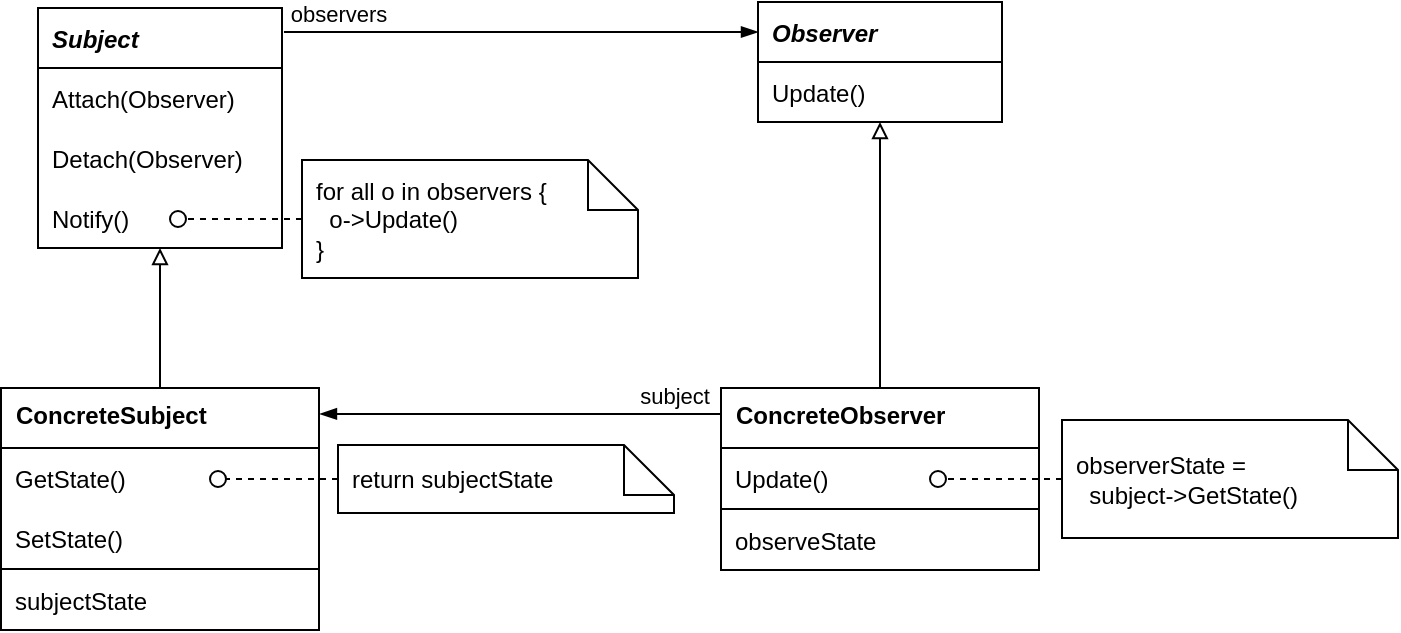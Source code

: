 <mxfile version="21.2.8" type="device">
  <diagram name="Page-1" id="PIuu7946lPg5kw2vCJBV">
    <mxGraphModel dx="1026" dy="687" grid="1" gridSize="10" guides="1" tooltips="1" connect="1" arrows="1" fold="1" page="1" pageScale="1" pageWidth="850" pageHeight="1100" math="0" shadow="0">
      <root>
        <mxCell id="0" />
        <mxCell id="1" parent="0" />
        <mxCell id="wz_JJlgSjnMHxndVcrpG-1" value="Subject" style="swimlane;fontStyle=3;childLayout=stackLayout;horizontal=1;startSize=30;fillColor=none;horizontalStack=0;resizeParent=1;resizeParentMax=0;resizeLast=0;collapsible=0;marginBottom=0;fontSize=12;swimlaneHead=1;swimlaneBody=1;connectable=1;allowArrows=1;dropTarget=1;align=left;spacingLeft=5;" vertex="1" parent="1">
          <mxGeometry x="100" y="220" width="122" height="120" as="geometry">
            <mxRectangle x="245" y="370" width="90" height="26" as="alternateBounds" />
          </mxGeometry>
        </mxCell>
        <mxCell id="wz_JJlgSjnMHxndVcrpG-2" value="Attach(Observer)" style="text;strokeColor=none;fillColor=none;align=left;verticalAlign=middle;spacingLeft=5;spacingRight=4;overflow=hidden;rotatable=0;points=[[0,0.5],[1,0.5]];portConstraint=eastwest;fontSize=12;fontStyle=0;connectable=0;" vertex="1" parent="wz_JJlgSjnMHxndVcrpG-1">
          <mxGeometry y="30" width="122" height="30" as="geometry" />
        </mxCell>
        <mxCell id="wz_JJlgSjnMHxndVcrpG-3" value="Detach(Observer)" style="text;strokeColor=none;fillColor=none;align=left;verticalAlign=middle;spacingLeft=5;spacingRight=4;overflow=hidden;rotatable=0;points=[[0,0.5],[1,0.5]];portConstraint=eastwest;fontSize=12;fontStyle=0;connectable=0;" vertex="1" parent="wz_JJlgSjnMHxndVcrpG-1">
          <mxGeometry y="60" width="122" height="30" as="geometry" />
        </mxCell>
        <mxCell id="wz_JJlgSjnMHxndVcrpG-4" value="Notify()" style="text;strokeColor=none;fillColor=none;align=left;verticalAlign=middle;spacingLeft=5;spacingRight=4;overflow=hidden;rotatable=0;points=[[0,0.5],[1,0.5]];portConstraint=eastwest;fontSize=12;fontStyle=0;connectable=0;" vertex="1" parent="wz_JJlgSjnMHxndVcrpG-1">
          <mxGeometry y="90" width="122" height="30" as="geometry" />
        </mxCell>
        <mxCell id="wz_JJlgSjnMHxndVcrpG-13" value="&lt;span style=&quot;font-weight: 700;&quot;&gt;ConcreteSubject&lt;/span&gt;" style="swimlane;fontStyle=0;align=left;verticalAlign=top;childLayout=stackLayout;horizontal=1;startSize=30;horizontalStack=0;resizeParent=1;resizeParentMax=0;resizeLast=0;collapsible=0;marginBottom=0;html=1;spacingLeft=5;" vertex="1" parent="1">
          <mxGeometry x="81.5" y="410" width="159" height="121" as="geometry" />
        </mxCell>
        <mxCell id="wz_JJlgSjnMHxndVcrpG-14" value="GetState()" style="text;strokeColor=none;fillColor=none;align=left;verticalAlign=middle;spacingLeft=5;spacingRight=4;overflow=hidden;rotatable=0;points=[[0,0.5],[1,0.5]];portConstraint=eastwest;fontSize=12;fontStyle=0;connectable=0;allowArrows=0;" vertex="1" parent="wz_JJlgSjnMHxndVcrpG-13">
          <mxGeometry y="30" width="159" height="30" as="geometry" />
        </mxCell>
        <mxCell id="wz_JJlgSjnMHxndVcrpG-21" value="SetState()" style="text;strokeColor=none;fillColor=none;align=left;verticalAlign=middle;spacingLeft=5;spacingRight=4;overflow=hidden;rotatable=0;points=[[0,0.5],[1,0.5]];portConstraint=eastwest;fontSize=12;fontStyle=0;connectable=1;allowArrows=0;" vertex="1" parent="wz_JJlgSjnMHxndVcrpG-13">
          <mxGeometry y="60" width="159" height="30" as="geometry" />
        </mxCell>
        <mxCell id="wz_JJlgSjnMHxndVcrpG-15" value="" style="line;strokeWidth=1;fillColor=none;align=left;verticalAlign=middle;spacingTop=-1;spacingLeft=3;spacingRight=3;rotatable=0;labelPosition=right;points=[];portConstraint=eastwest;" vertex="1" parent="wz_JJlgSjnMHxndVcrpG-13">
          <mxGeometry y="90" width="159" height="1" as="geometry" />
        </mxCell>
        <mxCell id="wz_JJlgSjnMHxndVcrpG-16" value="subjectState" style="text;strokeColor=none;fillColor=none;align=left;verticalAlign=middle;spacingLeft=5;spacingRight=4;overflow=hidden;rotatable=0;points=[[0,0.5],[1,0.5]];portConstraint=eastwest;fontSize=12;fontStyle=0;connectable=1;allowArrows=0;" vertex="1" parent="wz_JJlgSjnMHxndVcrpG-13">
          <mxGeometry y="91" width="159" height="30" as="geometry" />
        </mxCell>
        <mxCell id="wz_JJlgSjnMHxndVcrpG-22" value="Observer" style="swimlane;fontStyle=3;childLayout=stackLayout;horizontal=1;startSize=30;fillColor=none;horizontalStack=0;resizeParent=1;resizeParentMax=0;resizeLast=0;collapsible=0;marginBottom=0;fontSize=12;swimlaneHead=1;swimlaneBody=1;connectable=1;allowArrows=1;dropTarget=1;align=left;spacingLeft=5;" vertex="1" parent="1">
          <mxGeometry x="460" y="217" width="122" height="60" as="geometry">
            <mxRectangle x="245" y="370" width="90" height="26" as="alternateBounds" />
          </mxGeometry>
        </mxCell>
        <mxCell id="wz_JJlgSjnMHxndVcrpG-23" value="Update()" style="text;strokeColor=none;fillColor=none;align=left;verticalAlign=middle;spacingLeft=5;spacingRight=4;overflow=hidden;rotatable=0;points=[[0,0.5],[1,0.5]];portConstraint=eastwest;fontSize=12;fontStyle=0;connectable=0;" vertex="1" parent="wz_JJlgSjnMHxndVcrpG-22">
          <mxGeometry y="30" width="122" height="30" as="geometry" />
        </mxCell>
        <mxCell id="wz_JJlgSjnMHxndVcrpG-26" value="&lt;span style=&quot;font-weight: 700;&quot;&gt;ConcreteObserver&lt;/span&gt;" style="swimlane;fontStyle=0;align=left;verticalAlign=top;childLayout=stackLayout;horizontal=1;startSize=30;horizontalStack=0;resizeParent=1;resizeParentMax=0;resizeLast=0;collapsible=0;marginBottom=0;html=1;spacingLeft=5;" vertex="1" parent="1">
          <mxGeometry x="441.5" y="410" width="159" height="91" as="geometry" />
        </mxCell>
        <mxCell id="wz_JJlgSjnMHxndVcrpG-27" value="Update()" style="text;strokeColor=none;fillColor=none;align=left;verticalAlign=middle;spacingLeft=5;spacingRight=4;overflow=hidden;rotatable=0;points=[[0,0.5],[1,0.5]];portConstraint=eastwest;fontSize=12;fontStyle=0;connectable=0;allowArrows=0;" vertex="1" parent="wz_JJlgSjnMHxndVcrpG-26">
          <mxGeometry y="30" width="159" height="30" as="geometry" />
        </mxCell>
        <mxCell id="wz_JJlgSjnMHxndVcrpG-29" value="" style="line;strokeWidth=1;fillColor=none;align=left;verticalAlign=middle;spacingTop=-1;spacingLeft=3;spacingRight=3;rotatable=0;labelPosition=right;points=[];portConstraint=eastwest;" vertex="1" parent="wz_JJlgSjnMHxndVcrpG-26">
          <mxGeometry y="60" width="159" height="1" as="geometry" />
        </mxCell>
        <mxCell id="wz_JJlgSjnMHxndVcrpG-30" value="observeState" style="text;strokeColor=none;fillColor=none;align=left;verticalAlign=middle;spacingLeft=5;spacingRight=4;overflow=hidden;rotatable=0;points=[[0,0.5],[1,0.5]];portConstraint=eastwest;fontSize=12;fontStyle=0;connectable=1;allowArrows=0;" vertex="1" parent="wz_JJlgSjnMHxndVcrpG-26">
          <mxGeometry y="61" width="159" height="30" as="geometry" />
        </mxCell>
        <mxCell id="wz_JJlgSjnMHxndVcrpG-31" value="" style="html=1;verticalAlign=bottom;labelBackgroundColor=none;endArrow=oval;endFill=0;endSize=8;rounded=0;fontSize=12;exitX=0;exitY=0.5;exitDx=0;exitDy=0;exitPerimeter=0;anchorPointDirection=0;dashed=1;" edge="1" source="wz_JJlgSjnMHxndVcrpG-32" parent="1">
          <mxGeometry width="160" relative="1" as="geometry">
            <mxPoint x="459" y="250.5" as="sourcePoint" />
            <mxPoint x="170" y="325.5" as="targetPoint" />
          </mxGeometry>
        </mxCell>
        <mxCell id="wz_JJlgSjnMHxndVcrpG-32" value="for all o in observers {&lt;br&gt;&amp;nbsp; o-&amp;gt;Update()&lt;br&gt;}" style="shape=note2;boundedLbl=1;whiteSpace=wrap;html=1;size=25;verticalAlign=middle;align=left;spacingLeft=5;fontSize=12;startSize=30;fillColor=none;" vertex="1" parent="1">
          <mxGeometry x="232" y="296" width="168" height="59" as="geometry" />
        </mxCell>
        <mxCell id="wz_JJlgSjnMHxndVcrpG-33" value="" style="html=1;verticalAlign=bottom;labelBackgroundColor=none;endArrow=oval;endFill=0;endSize=8;rounded=0;fontSize=12;exitX=0;exitY=0.5;exitDx=0;exitDy=0;exitPerimeter=0;anchorPointDirection=0;dashed=1;" edge="1" parent="1" source="wz_JJlgSjnMHxndVcrpG-34">
          <mxGeometry width="160" relative="1" as="geometry">
            <mxPoint x="479" y="380.5" as="sourcePoint" />
            <mxPoint x="190" y="455.5" as="targetPoint" />
          </mxGeometry>
        </mxCell>
        <mxCell id="wz_JJlgSjnMHxndVcrpG-34" value="return subjectState" style="shape=note2;boundedLbl=1;whiteSpace=wrap;html=1;size=25;verticalAlign=middle;align=left;spacingLeft=5;fontSize=12;startSize=30;fillColor=none;" vertex="1" parent="1">
          <mxGeometry x="250" y="438.5" width="168" height="34" as="geometry" />
        </mxCell>
        <mxCell id="wz_JJlgSjnMHxndVcrpG-35" value="" style="html=1;verticalAlign=bottom;labelBackgroundColor=none;endArrow=oval;endFill=0;endSize=8;rounded=0;fontSize=12;exitX=0;exitY=0.5;exitDx=0;exitDy=0;exitPerimeter=0;anchorPointDirection=0;dashed=1;" edge="1" parent="1" source="wz_JJlgSjnMHxndVcrpG-36">
          <mxGeometry width="160" relative="1" as="geometry">
            <mxPoint x="839" y="380.5" as="sourcePoint" />
            <mxPoint x="550" y="455.5" as="targetPoint" />
          </mxGeometry>
        </mxCell>
        <mxCell id="wz_JJlgSjnMHxndVcrpG-36" value="observerState =&amp;nbsp;&lt;br&gt;&amp;nbsp; subject-&amp;gt;GetState()" style="shape=note2;boundedLbl=1;whiteSpace=wrap;html=1;size=25;verticalAlign=middle;align=left;spacingLeft=5;fontSize=12;startSize=30;fillColor=none;" vertex="1" parent="1">
          <mxGeometry x="612" y="426" width="168" height="59" as="geometry" />
        </mxCell>
        <mxCell id="wz_JJlgSjnMHxndVcrpG-37" value="" style="endArrow=blockThin;html=1;rounded=0;endFill=1;exitX=1.008;exitY=0.1;exitDx=0;exitDy=0;exitPerimeter=0;entryX=0;entryY=0.25;entryDx=0;entryDy=0;" edge="1" parent="1" source="wz_JJlgSjnMHxndVcrpG-1" target="wz_JJlgSjnMHxndVcrpG-22">
          <mxGeometry width="50" height="50" relative="1" as="geometry">
            <mxPoint x="240" y="180" as="sourcePoint" />
            <mxPoint x="340" y="200" as="targetPoint" />
          </mxGeometry>
        </mxCell>
        <mxCell id="wz_JJlgSjnMHxndVcrpG-38" value="observers" style="edgeLabel;html=1;align=center;verticalAlign=middle;resizable=0;points=[];" vertex="1" connectable="0" parent="wz_JJlgSjnMHxndVcrpG-37">
          <mxGeometry x="-0.763" relative="1" as="geometry">
            <mxPoint x="-1" y="-9" as="offset" />
          </mxGeometry>
        </mxCell>
        <mxCell id="wz_JJlgSjnMHxndVcrpG-39" value="" style="endArrow=blockThin;html=1;rounded=0;endFill=1;exitX=0.003;exitY=0.143;exitDx=0;exitDy=0;exitPerimeter=0;entryX=1.003;entryY=0.107;entryDx=0;entryDy=0;entryPerimeter=0;" edge="1" parent="1" source="wz_JJlgSjnMHxndVcrpG-26" target="wz_JJlgSjnMHxndVcrpG-13">
          <mxGeometry width="50" height="50" relative="1" as="geometry">
            <mxPoint x="233" y="242" as="sourcePoint" />
            <mxPoint x="470" y="242" as="targetPoint" />
          </mxGeometry>
        </mxCell>
        <mxCell id="wz_JJlgSjnMHxndVcrpG-40" value="subject" style="edgeLabel;html=1;align=center;verticalAlign=middle;resizable=0;points=[];" vertex="1" connectable="0" parent="wz_JJlgSjnMHxndVcrpG-39">
          <mxGeometry x="-0.763" relative="1" as="geometry">
            <mxPoint y="-9" as="offset" />
          </mxGeometry>
        </mxCell>
        <mxCell id="wz_JJlgSjnMHxndVcrpG-41" value="" style="edgeStyle=orthogonalEdgeStyle;rounded=0;orthogonalLoop=1;jettySize=auto;html=1;fontSize=12;startSize=30;endArrow=block;endFill=0;exitX=0.5;exitY=0;exitDx=0;exitDy=0;entryX=0.5;entryY=1;entryDx=0;entryDy=0;" edge="1" parent="1" source="wz_JJlgSjnMHxndVcrpG-13" target="wz_JJlgSjnMHxndVcrpG-1">
          <mxGeometry relative="1" as="geometry">
            <mxPoint x="40" y="404" as="sourcePoint" />
            <mxPoint x="40" y="370" as="targetPoint" />
          </mxGeometry>
        </mxCell>
        <mxCell id="wz_JJlgSjnMHxndVcrpG-42" value="" style="edgeStyle=orthogonalEdgeStyle;rounded=0;orthogonalLoop=1;jettySize=auto;html=1;fontSize=12;startSize=30;endArrow=block;endFill=0;entryX=0.5;entryY=1;entryDx=0;entryDy=0;exitX=0.5;exitY=0;exitDx=0;exitDy=0;" edge="1" parent="1" source="wz_JJlgSjnMHxndVcrpG-26" target="wz_JJlgSjnMHxndVcrpG-22">
          <mxGeometry relative="1" as="geometry">
            <mxPoint x="550" y="390" as="sourcePoint" />
            <mxPoint x="171" y="350" as="targetPoint" />
          </mxGeometry>
        </mxCell>
      </root>
    </mxGraphModel>
  </diagram>
</mxfile>

